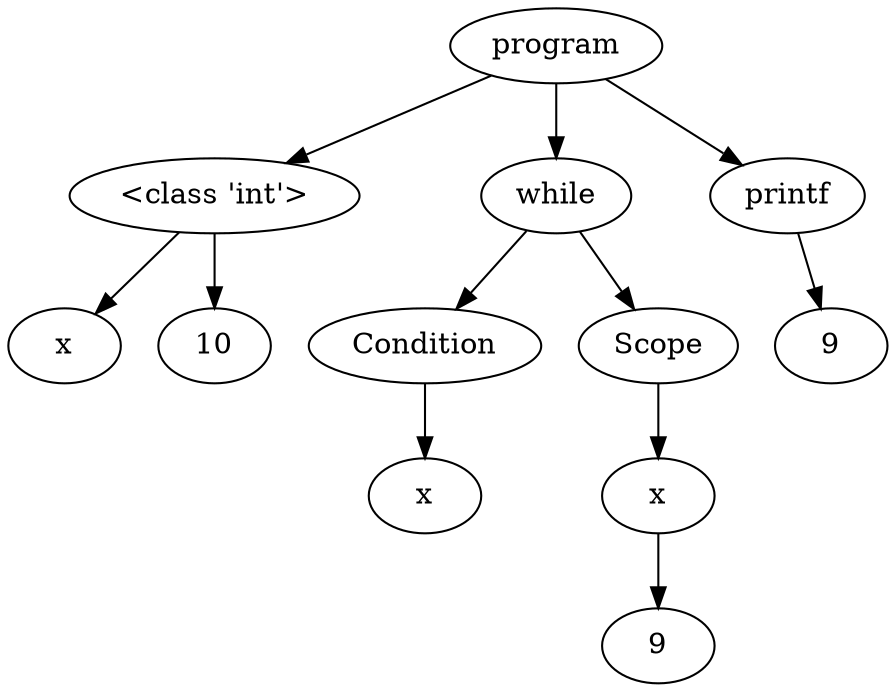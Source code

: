 digraph G { 
"<AST.AST object at 0x0000012A14D8A760> (0)"[label="program"]
"<AST.ASTDataType object at 0x0000012A14D91130> (1)"[label="<class 'int'>"]
"<AST.AST object at 0x0000012A14D8A760> (0)"->"<AST.ASTDataType object at 0x0000012A14D91130> (1)"
"<AST.ASTDataType object at 0x0000012A14D91130> (1)"[label="<class 'int'>"]
"<AST.ASTVariable object at 0x0000012A14D8A550> (2)"[label="x"]
"<AST.ASTDataType object at 0x0000012A14D91130> (1)"->"<AST.ASTVariable object at 0x0000012A14D8A550> (2)"
"<AST.AST object at 0x0000012A14D91550> (2)"[label="10"]
"<AST.ASTDataType object at 0x0000012A14D91130> (1)"->"<AST.AST object at 0x0000012A14D91550> (2)"
"<AST.ASTWhile object at 0x0000012A14D91160> (1)"[label="while"]
"<AST.AST object at 0x0000012A14D8A760> (0)"->"<AST.ASTWhile object at 0x0000012A14D91160> (1)"
"<AST.ASTWhile object at 0x0000012A14D91160> (1)"[label="while"]
"<AST.ASTCondition object at 0x0000012A14D91880> (2)"[label="Condition"]
"<AST.ASTWhile object at 0x0000012A14D91160> (1)"->"<AST.ASTCondition object at 0x0000012A14D91880> (2)"
"<AST.ASTCondition object at 0x0000012A14D91880> (2)"[label="Condition"]
"<AST.ASTVariable object at 0x0000012A14D91730> (3)"[label="x"]
"<AST.ASTCondition object at 0x0000012A14D91880> (2)"->"<AST.ASTVariable object at 0x0000012A14D91730> (3)"
"<AST.ASTScope object at 0x0000012A14D91970> (2)"[label="Scope"]
"<AST.ASTWhile object at 0x0000012A14D91160> (1)"->"<AST.ASTScope object at 0x0000012A14D91970> (2)"
"<AST.ASTScope object at 0x0000012A14D91970> (2)"[label="Scope"]
"<AST.ASTVariable object at 0x0000012A14D918E0> (3)"[label="x"]
"<AST.ASTScope object at 0x0000012A14D91970> (2)"->"<AST.ASTVariable object at 0x0000012A14D918E0> (3)"
"<AST.ASTVariable object at 0x0000012A14D918E0> (3)"[label="x"]
"<AST.AST object at 0x0000012A14D91700> (4)"[label="9"]
"<AST.ASTVariable object at 0x0000012A14D918E0> (3)"->"<AST.AST object at 0x0000012A14D91700> (4)"
"<AST.ASTPrintf object at 0x0000012A14D91340> (1)"[label="printf"]
"<AST.AST object at 0x0000012A14D8A760> (0)"->"<AST.ASTPrintf object at 0x0000012A14D91340> (1)"
"<AST.ASTPrintf object at 0x0000012A14D91340> (1)"[label="printf"]
"<AST.ASTVariable object at 0x0000012A14D910A0> (2)"[label="9"]
"<AST.ASTPrintf object at 0x0000012A14D91340> (1)"->"<AST.ASTVariable object at 0x0000012A14D910A0> (2)"
}